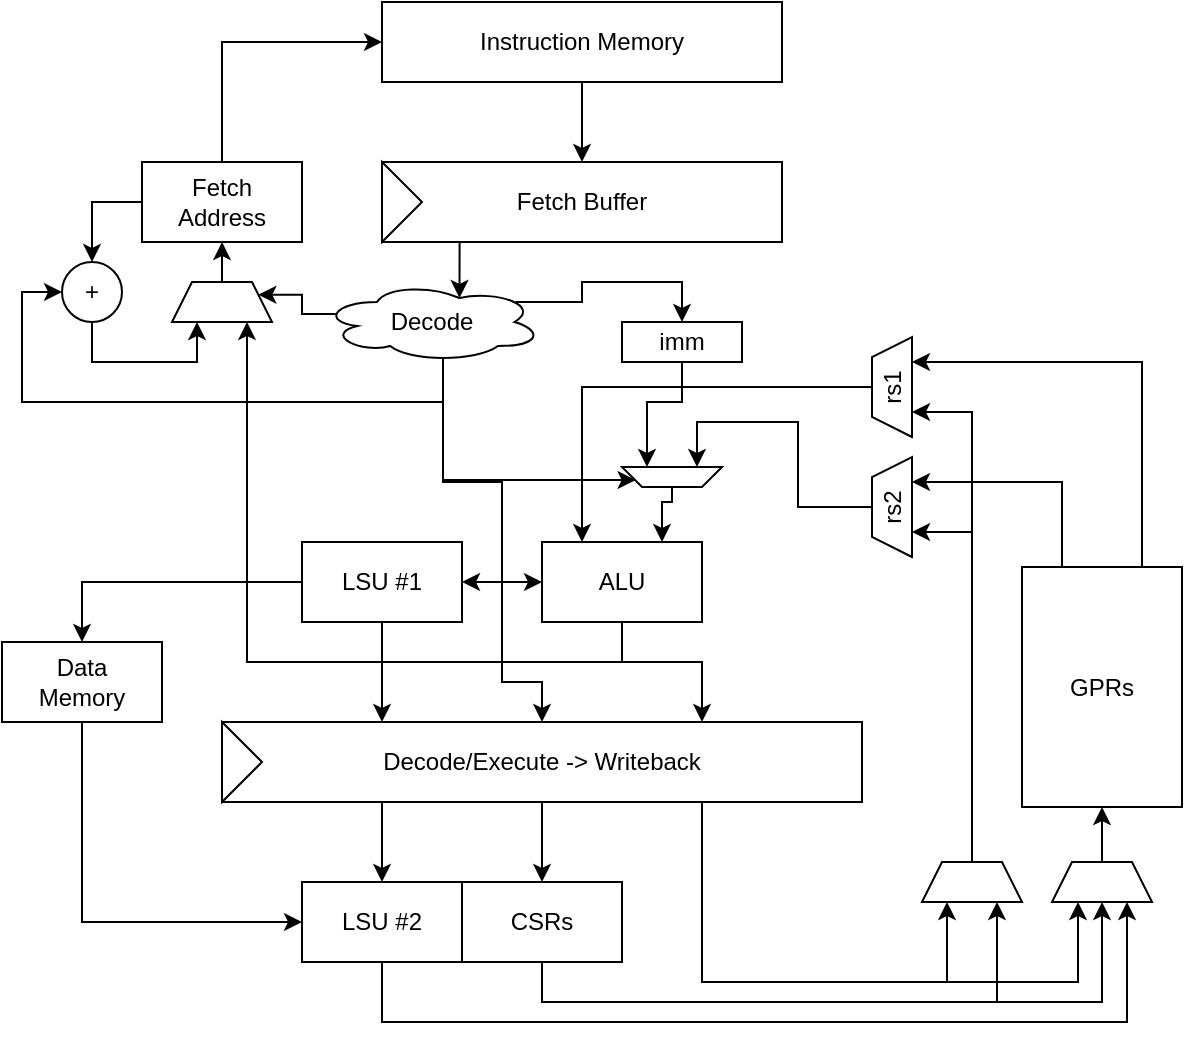 <mxfile version="12.9.3" type="device"><diagram id="DWjMYuwy6gf_tgfMqih_" name="Page-1"><mxGraphModel dx="981" dy="569" grid="1" gridSize="10" guides="1" tooltips="1" connect="1" arrows="1" fold="1" page="1" pageScale="1" pageWidth="827" pageHeight="1169" math="0" shadow="0"><root><mxCell id="0"/><mxCell id="1" parent="0"/><mxCell id="CcxLnYQukJP2bd6Z-33q-19" style="edgeStyle=orthogonalEdgeStyle;rounded=0;orthogonalLoop=1;jettySize=auto;html=1;exitX=0.25;exitY=1;exitDx=0;exitDy=0;entryX=0.625;entryY=0.2;entryDx=0;entryDy=0;entryPerimeter=0;" edge="1" parent="1" source="DYvt_DoqvT1Sjwncr5lH-1" target="CcxLnYQukJP2bd6Z-33q-10"><mxGeometry relative="1" as="geometry"/></mxCell><mxCell id="DYvt_DoqvT1Sjwncr5lH-1" value="Fetch Buffer" style="rounded=0;whiteSpace=wrap;html=1;" parent="1" vertex="1"><mxGeometry x="320" y="120" width="200" height="40" as="geometry"/></mxCell><mxCell id="DYvt_DoqvT1Sjwncr5lH-5" style="edgeStyle=orthogonalEdgeStyle;rounded=0;orthogonalLoop=1;jettySize=auto;html=1;exitX=0.5;exitY=1;exitDx=0;exitDy=0;entryX=0.5;entryY=0;entryDx=0;entryDy=0;" parent="1" source="DYvt_DoqvT1Sjwncr5lH-2" target="DYvt_DoqvT1Sjwncr5lH-1" edge="1"><mxGeometry relative="1" as="geometry"/></mxCell><mxCell id="DYvt_DoqvT1Sjwncr5lH-2" value="Instruction Memory" style="rounded=0;whiteSpace=wrap;html=1;" parent="1" vertex="1"><mxGeometry x="320" y="40" width="200" height="40" as="geometry"/></mxCell><mxCell id="DYvt_DoqvT1Sjwncr5lH-4" style="edgeStyle=orthogonalEdgeStyle;rounded=0;orthogonalLoop=1;jettySize=auto;html=1;exitX=0.5;exitY=0;exitDx=0;exitDy=0;entryX=0;entryY=0.5;entryDx=0;entryDy=0;" parent="1" source="DYvt_DoqvT1Sjwncr5lH-3" target="DYvt_DoqvT1Sjwncr5lH-2" edge="1"><mxGeometry relative="1" as="geometry"/></mxCell><mxCell id="CcxLnYQukJP2bd6Z-33q-51" style="edgeStyle=orthogonalEdgeStyle;rounded=0;orthogonalLoop=1;jettySize=auto;html=1;exitX=0;exitY=0.5;exitDx=0;exitDy=0;entryX=0.5;entryY=0;entryDx=0;entryDy=0;" edge="1" parent="1" source="DYvt_DoqvT1Sjwncr5lH-3" target="CcxLnYQukJP2bd6Z-33q-50"><mxGeometry relative="1" as="geometry"/></mxCell><mxCell id="DYvt_DoqvT1Sjwncr5lH-3" value="Fetch&lt;br&gt;Address" style="rounded=0;whiteSpace=wrap;html=1;" parent="1" vertex="1"><mxGeometry x="200" y="120" width="80" height="40" as="geometry"/></mxCell><mxCell id="CcxLnYQukJP2bd6Z-33q-29" style="edgeStyle=orthogonalEdgeStyle;rounded=0;orthogonalLoop=1;jettySize=auto;html=1;exitX=0.5;exitY=1;exitDx=0;exitDy=0;entryX=0.75;entryY=0;entryDx=0;entryDy=0;" edge="1" parent="1" source="CcxLnYQukJP2bd6Z-33q-1" target="CcxLnYQukJP2bd6Z-33q-22"><mxGeometry relative="1" as="geometry"><Array as="points"><mxPoint x="440" y="370"/><mxPoint x="480" y="370"/></Array></mxGeometry></mxCell><mxCell id="CcxLnYQukJP2bd6Z-33q-54" style="edgeStyle=orthogonalEdgeStyle;rounded=0;orthogonalLoop=1;jettySize=auto;html=1;exitX=0.5;exitY=1;exitDx=0;exitDy=0;entryX=0.75;entryY=1;entryDx=0;entryDy=0;" edge="1" parent="1" source="CcxLnYQukJP2bd6Z-33q-1" target="CcxLnYQukJP2bd6Z-33q-46"><mxGeometry relative="1" as="geometry"/></mxCell><mxCell id="CcxLnYQukJP2bd6Z-33q-1" value="ALU" style="rounded=0;whiteSpace=wrap;html=1;" vertex="1" parent="1"><mxGeometry x="400" y="310" width="80" height="40" as="geometry"/></mxCell><mxCell id="CcxLnYQukJP2bd6Z-33q-4" style="edgeStyle=orthogonalEdgeStyle;rounded=0;orthogonalLoop=1;jettySize=auto;html=1;exitX=0;exitY=0.5;exitDx=0;exitDy=0;" edge="1" parent="1" source="CcxLnYQukJP2bd6Z-33q-2" target="CcxLnYQukJP2bd6Z-33q-3"><mxGeometry relative="1" as="geometry"/></mxCell><mxCell id="CcxLnYQukJP2bd6Z-33q-28" style="edgeStyle=orthogonalEdgeStyle;rounded=0;orthogonalLoop=1;jettySize=auto;html=1;exitX=0.5;exitY=1;exitDx=0;exitDy=0;entryX=0.25;entryY=0;entryDx=0;entryDy=0;" edge="1" parent="1" source="CcxLnYQukJP2bd6Z-33q-2" target="CcxLnYQukJP2bd6Z-33q-22"><mxGeometry relative="1" as="geometry"/></mxCell><mxCell id="CcxLnYQukJP2bd6Z-33q-2" value="LSU #1" style="rounded=0;whiteSpace=wrap;html=1;" vertex="1" parent="1"><mxGeometry x="280" y="310" width="80" height="40" as="geometry"/></mxCell><mxCell id="CcxLnYQukJP2bd6Z-33q-26" style="edgeStyle=orthogonalEdgeStyle;rounded=0;orthogonalLoop=1;jettySize=auto;html=1;exitX=0.5;exitY=1;exitDx=0;exitDy=0;entryX=0;entryY=0.5;entryDx=0;entryDy=0;" edge="1" parent="1" source="CcxLnYQukJP2bd6Z-33q-3" target="CcxLnYQukJP2bd6Z-33q-25"><mxGeometry relative="1" as="geometry"/></mxCell><mxCell id="CcxLnYQukJP2bd6Z-33q-3" value="Data&lt;br&gt;Memory" style="rounded=0;whiteSpace=wrap;html=1;" vertex="1" parent="1"><mxGeometry x="130" y="360" width="80" height="40" as="geometry"/></mxCell><mxCell id="CcxLnYQukJP2bd6Z-33q-8" style="edgeStyle=orthogonalEdgeStyle;rounded=0;orthogonalLoop=1;jettySize=auto;html=1;exitX=0.25;exitY=0;exitDx=0;exitDy=0;entryX=0.75;entryY=1;entryDx=0;entryDy=0;" edge="1" parent="1" source="CcxLnYQukJP2bd6Z-33q-5" target="CcxLnYQukJP2bd6Z-33q-7"><mxGeometry relative="1" as="geometry"/></mxCell><mxCell id="CcxLnYQukJP2bd6Z-33q-9" style="edgeStyle=orthogonalEdgeStyle;rounded=0;orthogonalLoop=1;jettySize=auto;html=1;exitX=0.75;exitY=0;exitDx=0;exitDy=0;entryX=0.75;entryY=1;entryDx=0;entryDy=0;" edge="1" parent="1" source="CcxLnYQukJP2bd6Z-33q-5" target="CcxLnYQukJP2bd6Z-33q-6"><mxGeometry relative="1" as="geometry"/></mxCell><mxCell id="CcxLnYQukJP2bd6Z-33q-5" value="GPRs" style="rounded=0;whiteSpace=wrap;html=1;" vertex="1" parent="1"><mxGeometry x="640" y="322.5" width="80" height="120" as="geometry"/></mxCell><mxCell id="CcxLnYQukJP2bd6Z-33q-12" style="edgeStyle=orthogonalEdgeStyle;rounded=0;orthogonalLoop=1;jettySize=auto;html=1;exitX=0.5;exitY=0;exitDx=0;exitDy=0;entryX=0.25;entryY=0;entryDx=0;entryDy=0;" edge="1" parent="1" source="CcxLnYQukJP2bd6Z-33q-6" target="CcxLnYQukJP2bd6Z-33q-1"><mxGeometry relative="1" as="geometry"/></mxCell><mxCell id="CcxLnYQukJP2bd6Z-33q-6" value="rs1" style="shape=trapezoid;perimeter=trapezoidPerimeter;whiteSpace=wrap;html=1;rotation=-90;" vertex="1" parent="1"><mxGeometry x="550" y="222.5" width="50" height="20" as="geometry"/></mxCell><mxCell id="CcxLnYQukJP2bd6Z-33q-17" style="edgeStyle=orthogonalEdgeStyle;rounded=0;orthogonalLoop=1;jettySize=auto;html=1;exitX=0.5;exitY=0;exitDx=0;exitDy=0;entryX=0.25;entryY=1;entryDx=0;entryDy=0;" edge="1" parent="1" source="CcxLnYQukJP2bd6Z-33q-7" target="CcxLnYQukJP2bd6Z-33q-13"><mxGeometry relative="1" as="geometry"><Array as="points"><mxPoint x="528" y="293"/><mxPoint x="528" y="250"/><mxPoint x="478" y="250"/></Array></mxGeometry></mxCell><mxCell id="CcxLnYQukJP2bd6Z-33q-7" value="rs2" style="shape=trapezoid;perimeter=trapezoidPerimeter;whiteSpace=wrap;html=1;rotation=-90;" vertex="1" parent="1"><mxGeometry x="550" y="282.5" width="50" height="20" as="geometry"/></mxCell><mxCell id="CcxLnYQukJP2bd6Z-33q-15" style="edgeStyle=orthogonalEdgeStyle;rounded=0;orthogonalLoop=1;jettySize=auto;html=1;exitX=0.55;exitY=0.95;exitDx=0;exitDy=0;exitPerimeter=0;entryX=1;entryY=0.25;entryDx=0;entryDy=0;" edge="1" parent="1" source="CcxLnYQukJP2bd6Z-33q-10" target="CcxLnYQukJP2bd6Z-33q-13"><mxGeometry relative="1" as="geometry"><Array as="points"><mxPoint x="351" y="279"/><mxPoint x="447" y="279"/></Array></mxGeometry></mxCell><mxCell id="CcxLnYQukJP2bd6Z-33q-18" style="edgeStyle=orthogonalEdgeStyle;rounded=0;orthogonalLoop=1;jettySize=auto;html=1;exitX=0.88;exitY=0.25;exitDx=0;exitDy=0;exitPerimeter=0;entryX=0.5;entryY=0;entryDx=0;entryDy=0;" edge="1" parent="1" source="CcxLnYQukJP2bd6Z-33q-10" target="CcxLnYQukJP2bd6Z-33q-11"><mxGeometry relative="1" as="geometry"/></mxCell><mxCell id="CcxLnYQukJP2bd6Z-33q-20" style="edgeStyle=orthogonalEdgeStyle;rounded=0;orthogonalLoop=1;jettySize=auto;html=1;exitX=0.55;exitY=0.95;exitDx=0;exitDy=0;exitPerimeter=0;entryX=0;entryY=0.5;entryDx=0;entryDy=0;" edge="1" parent="1" source="CcxLnYQukJP2bd6Z-33q-10" target="CcxLnYQukJP2bd6Z-33q-1"><mxGeometry relative="1" as="geometry"><Array as="points"><mxPoint x="351" y="280"/><mxPoint x="380" y="280"/><mxPoint x="380" y="330"/></Array></mxGeometry></mxCell><mxCell id="CcxLnYQukJP2bd6Z-33q-21" style="edgeStyle=orthogonalEdgeStyle;rounded=0;orthogonalLoop=1;jettySize=auto;html=1;exitX=0.55;exitY=0.95;exitDx=0;exitDy=0;exitPerimeter=0;entryX=1;entryY=0.5;entryDx=0;entryDy=0;" edge="1" parent="1" source="CcxLnYQukJP2bd6Z-33q-10" target="CcxLnYQukJP2bd6Z-33q-2"><mxGeometry relative="1" as="geometry"><Array as="points"><mxPoint x="351" y="280"/><mxPoint x="380" y="280"/><mxPoint x="380" y="330"/></Array></mxGeometry></mxCell><mxCell id="CcxLnYQukJP2bd6Z-33q-40" style="edgeStyle=orthogonalEdgeStyle;rounded=0;orthogonalLoop=1;jettySize=auto;html=1;exitX=0.55;exitY=0.95;exitDx=0;exitDy=0;exitPerimeter=0;entryX=0.5;entryY=0;entryDx=0;entryDy=0;" edge="1" parent="1" source="CcxLnYQukJP2bd6Z-33q-10" target="CcxLnYQukJP2bd6Z-33q-22"><mxGeometry relative="1" as="geometry"><Array as="points"><mxPoint x="351" y="280"/><mxPoint x="380" y="280"/><mxPoint x="380" y="380"/><mxPoint x="400" y="380"/></Array></mxGeometry></mxCell><mxCell id="CcxLnYQukJP2bd6Z-33q-53" style="edgeStyle=orthogonalEdgeStyle;rounded=0;orthogonalLoop=1;jettySize=auto;html=1;exitX=0.55;exitY=0.95;exitDx=0;exitDy=0;exitPerimeter=0;entryX=0;entryY=0.5;entryDx=0;entryDy=0;" edge="1" parent="1" source="CcxLnYQukJP2bd6Z-33q-10" target="CcxLnYQukJP2bd6Z-33q-50"><mxGeometry relative="1" as="geometry"><Array as="points"><mxPoint x="351" y="240"/><mxPoint x="140" y="240"/><mxPoint x="140" y="185"/></Array></mxGeometry></mxCell><mxCell id="CcxLnYQukJP2bd6Z-33q-55" style="edgeStyle=orthogonalEdgeStyle;rounded=0;orthogonalLoop=1;jettySize=auto;html=1;exitX=0.07;exitY=0.4;exitDx=0;exitDy=0;exitPerimeter=0;entryX=1;entryY=0.25;entryDx=0;entryDy=0;" edge="1" parent="1" source="CcxLnYQukJP2bd6Z-33q-10" target="CcxLnYQukJP2bd6Z-33q-46"><mxGeometry relative="1" as="geometry"><Array as="points"><mxPoint x="280" y="196"/><mxPoint x="280" y="186"/></Array></mxGeometry></mxCell><mxCell id="CcxLnYQukJP2bd6Z-33q-10" value="Decode" style="ellipse;shape=cloud;whiteSpace=wrap;html=1;" vertex="1" parent="1"><mxGeometry x="290" y="180" width="110" height="40" as="geometry"/></mxCell><mxCell id="CcxLnYQukJP2bd6Z-33q-16" style="edgeStyle=orthogonalEdgeStyle;rounded=0;orthogonalLoop=1;jettySize=auto;html=1;exitX=0.5;exitY=1;exitDx=0;exitDy=0;entryX=0.75;entryY=1;entryDx=0;entryDy=0;" edge="1" parent="1" source="CcxLnYQukJP2bd6Z-33q-11" target="CcxLnYQukJP2bd6Z-33q-13"><mxGeometry relative="1" as="geometry"><Array as="points"><mxPoint x="470" y="240"/><mxPoint x="453" y="240"/></Array></mxGeometry></mxCell><mxCell id="CcxLnYQukJP2bd6Z-33q-11" value="imm" style="rounded=0;whiteSpace=wrap;html=1;" vertex="1" parent="1"><mxGeometry x="440" y="200" width="60" height="20" as="geometry"/></mxCell><mxCell id="CcxLnYQukJP2bd6Z-33q-14" style="edgeStyle=orthogonalEdgeStyle;rounded=0;orthogonalLoop=1;jettySize=auto;html=1;entryX=0.75;entryY=0;entryDx=0;entryDy=0;exitX=0.5;exitY=0;exitDx=0;exitDy=0;" edge="1" parent="1" source="CcxLnYQukJP2bd6Z-33q-13" target="CcxLnYQukJP2bd6Z-33q-1"><mxGeometry relative="1" as="geometry"><mxPoint x="465" y="300" as="sourcePoint"/><Array as="points"><mxPoint x="465" y="290"/><mxPoint x="460" y="290"/></Array></mxGeometry></mxCell><mxCell id="CcxLnYQukJP2bd6Z-33q-13" value="" style="shape=trapezoid;perimeter=trapezoidPerimeter;whiteSpace=wrap;html=1;rotation=-180;" vertex="1" parent="1"><mxGeometry x="440" y="272.5" width="50" height="10" as="geometry"/></mxCell><mxCell id="CcxLnYQukJP2bd6Z-33q-27" style="edgeStyle=orthogonalEdgeStyle;rounded=0;orthogonalLoop=1;jettySize=auto;html=1;exitX=0.25;exitY=1;exitDx=0;exitDy=0;entryX=0.5;entryY=0;entryDx=0;entryDy=0;" edge="1" parent="1" source="CcxLnYQukJP2bd6Z-33q-22" target="CcxLnYQukJP2bd6Z-33q-25"><mxGeometry relative="1" as="geometry"/></mxCell><mxCell id="CcxLnYQukJP2bd6Z-33q-32" style="edgeStyle=orthogonalEdgeStyle;rounded=0;orthogonalLoop=1;jettySize=auto;html=1;exitX=0.5;exitY=1;exitDx=0;exitDy=0;" edge="1" parent="1" source="CcxLnYQukJP2bd6Z-33q-22" target="CcxLnYQukJP2bd6Z-33q-31"><mxGeometry relative="1" as="geometry"/></mxCell><mxCell id="CcxLnYQukJP2bd6Z-33q-35" style="edgeStyle=orthogonalEdgeStyle;rounded=0;orthogonalLoop=1;jettySize=auto;html=1;exitX=0.75;exitY=1;exitDx=0;exitDy=0;entryX=0.25;entryY=1;entryDx=0;entryDy=0;" edge="1" parent="1" source="CcxLnYQukJP2bd6Z-33q-22" target="CcxLnYQukJP2bd6Z-33q-33"><mxGeometry relative="1" as="geometry"><Array as="points"><mxPoint x="480" y="530"/><mxPoint x="668" y="530"/><mxPoint x="668" y="490"/></Array></mxGeometry></mxCell><mxCell id="CcxLnYQukJP2bd6Z-33q-42" style="edgeStyle=orthogonalEdgeStyle;rounded=0;orthogonalLoop=1;jettySize=auto;html=1;exitX=0.75;exitY=1;exitDx=0;exitDy=0;entryX=0.25;entryY=1;entryDx=0;entryDy=0;" edge="1" parent="1" source="CcxLnYQukJP2bd6Z-33q-22" target="CcxLnYQukJP2bd6Z-33q-41"><mxGeometry relative="1" as="geometry"><Array as="points"><mxPoint x="480" y="530"/><mxPoint x="603" y="530"/></Array></mxGeometry></mxCell><mxCell id="CcxLnYQukJP2bd6Z-33q-22" value="Decode/Execute -&amp;gt; Writeback" style="rounded=0;whiteSpace=wrap;html=1;" vertex="1" parent="1"><mxGeometry x="240" y="400" width="320" height="40" as="geometry"/></mxCell><mxCell id="CcxLnYQukJP2bd6Z-33q-23" value="" style="triangle;whiteSpace=wrap;html=1;" vertex="1" parent="1"><mxGeometry x="320" y="120" width="20" height="40" as="geometry"/></mxCell><mxCell id="CcxLnYQukJP2bd6Z-33q-24" value="" style="triangle;whiteSpace=wrap;html=1;" vertex="1" parent="1"><mxGeometry x="240" y="400" width="20" height="40" as="geometry"/></mxCell><mxCell id="CcxLnYQukJP2bd6Z-33q-57" style="edgeStyle=orthogonalEdgeStyle;rounded=0;orthogonalLoop=1;jettySize=auto;html=1;exitX=0.5;exitY=1;exitDx=0;exitDy=0;entryX=0.75;entryY=1;entryDx=0;entryDy=0;" edge="1" parent="1" source="CcxLnYQukJP2bd6Z-33q-25" target="CcxLnYQukJP2bd6Z-33q-33"><mxGeometry relative="1" as="geometry"><Array as="points"><mxPoint x="320" y="550"/><mxPoint x="693" y="550"/></Array></mxGeometry></mxCell><mxCell id="CcxLnYQukJP2bd6Z-33q-25" value="LSU #2" style="rounded=0;whiteSpace=wrap;html=1;" vertex="1" parent="1"><mxGeometry x="280" y="480" width="80" height="40" as="geometry"/></mxCell><mxCell id="CcxLnYQukJP2bd6Z-33q-38" style="edgeStyle=orthogonalEdgeStyle;rounded=0;orthogonalLoop=1;jettySize=auto;html=1;exitX=0.5;exitY=1;exitDx=0;exitDy=0;entryX=0.5;entryY=1;entryDx=0;entryDy=0;" edge="1" parent="1" source="CcxLnYQukJP2bd6Z-33q-31" target="CcxLnYQukJP2bd6Z-33q-33"><mxGeometry relative="1" as="geometry"/></mxCell><mxCell id="CcxLnYQukJP2bd6Z-33q-43" style="edgeStyle=orthogonalEdgeStyle;rounded=0;orthogonalLoop=1;jettySize=auto;html=1;exitX=0.5;exitY=1;exitDx=0;exitDy=0;entryX=0.75;entryY=1;entryDx=0;entryDy=0;" edge="1" parent="1" source="CcxLnYQukJP2bd6Z-33q-31" target="CcxLnYQukJP2bd6Z-33q-41"><mxGeometry relative="1" as="geometry"/></mxCell><mxCell id="CcxLnYQukJP2bd6Z-33q-31" value="CSRs" style="rounded=0;whiteSpace=wrap;html=1;" vertex="1" parent="1"><mxGeometry x="360" y="480" width="80" height="40" as="geometry"/></mxCell><mxCell id="CcxLnYQukJP2bd6Z-33q-34" style="edgeStyle=orthogonalEdgeStyle;rounded=0;orthogonalLoop=1;jettySize=auto;html=1;exitX=0.5;exitY=0;exitDx=0;exitDy=0;entryX=0.5;entryY=1;entryDx=0;entryDy=0;" edge="1" parent="1" source="CcxLnYQukJP2bd6Z-33q-33" target="CcxLnYQukJP2bd6Z-33q-5"><mxGeometry relative="1" as="geometry"/></mxCell><mxCell id="CcxLnYQukJP2bd6Z-33q-33" value="" style="shape=trapezoid;perimeter=trapezoidPerimeter;whiteSpace=wrap;html=1;rotation=0;" vertex="1" parent="1"><mxGeometry x="655" y="470" width="50" height="20" as="geometry"/></mxCell><mxCell id="CcxLnYQukJP2bd6Z-33q-44" style="edgeStyle=orthogonalEdgeStyle;rounded=0;orthogonalLoop=1;jettySize=auto;html=1;exitX=0.5;exitY=0;exitDx=0;exitDy=0;entryX=0.25;entryY=1;entryDx=0;entryDy=0;" edge="1" parent="1" source="CcxLnYQukJP2bd6Z-33q-41" target="CcxLnYQukJP2bd6Z-33q-7"><mxGeometry relative="1" as="geometry"/></mxCell><mxCell id="CcxLnYQukJP2bd6Z-33q-45" style="edgeStyle=orthogonalEdgeStyle;rounded=0;orthogonalLoop=1;jettySize=auto;html=1;exitX=0.5;exitY=0;exitDx=0;exitDy=0;entryX=0.25;entryY=1;entryDx=0;entryDy=0;" edge="1" parent="1" source="CcxLnYQukJP2bd6Z-33q-41" target="CcxLnYQukJP2bd6Z-33q-6"><mxGeometry relative="1" as="geometry"/></mxCell><mxCell id="CcxLnYQukJP2bd6Z-33q-41" value="" style="shape=trapezoid;perimeter=trapezoidPerimeter;whiteSpace=wrap;html=1;rotation=0;" vertex="1" parent="1"><mxGeometry x="590" y="470" width="50" height="20" as="geometry"/></mxCell><mxCell id="CcxLnYQukJP2bd6Z-33q-49" style="edgeStyle=orthogonalEdgeStyle;rounded=0;orthogonalLoop=1;jettySize=auto;html=1;exitX=0.5;exitY=0;exitDx=0;exitDy=0;entryX=0.5;entryY=1;entryDx=0;entryDy=0;" edge="1" parent="1" source="CcxLnYQukJP2bd6Z-33q-46" target="DYvt_DoqvT1Sjwncr5lH-3"><mxGeometry relative="1" as="geometry"/></mxCell><mxCell id="CcxLnYQukJP2bd6Z-33q-46" value="" style="shape=trapezoid;perimeter=trapezoidPerimeter;whiteSpace=wrap;html=1;rotation=0;" vertex="1" parent="1"><mxGeometry x="215" y="180" width="50" height="20" as="geometry"/></mxCell><mxCell id="CcxLnYQukJP2bd6Z-33q-52" style="edgeStyle=orthogonalEdgeStyle;rounded=0;orthogonalLoop=1;jettySize=auto;html=1;exitX=0.5;exitY=1;exitDx=0;exitDy=0;entryX=0.25;entryY=1;entryDx=0;entryDy=0;" edge="1" parent="1" source="CcxLnYQukJP2bd6Z-33q-50" target="CcxLnYQukJP2bd6Z-33q-46"><mxGeometry relative="1" as="geometry"/></mxCell><mxCell id="CcxLnYQukJP2bd6Z-33q-50" value="+" style="ellipse;whiteSpace=wrap;html=1;aspect=fixed;" vertex="1" parent="1"><mxGeometry x="160" y="170" width="30" height="30" as="geometry"/></mxCell></root></mxGraphModel></diagram></mxfile>